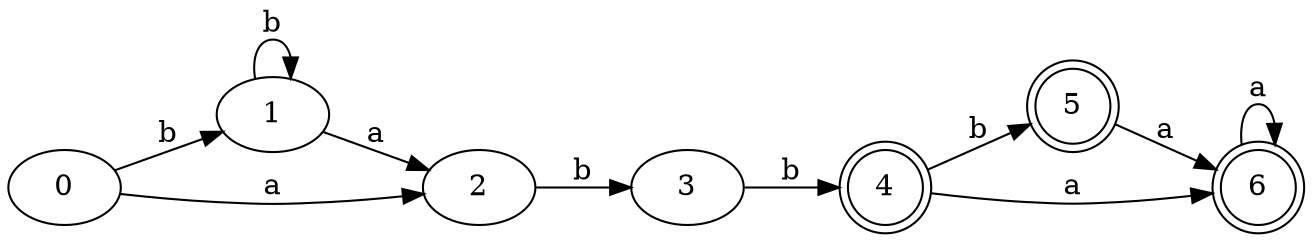 digraph Automata {
	rankdir=LR
	0 [label=0]
	0 -> 1 [label=b]
	0 -> 2 [label=a]
	1 [label=1]
	1 -> 1 [label=b]
	1 -> 2 [label=a]
	2 [label=2]
	2 -> 3 [label=b]
	3 [label=3]
	3 -> 4 [label=b]
	4 [label=4 shape=doublecircle]
	4 -> 5 [label=b]
	4 -> 6 [label=a]
	5 [label=5 shape=doublecircle]
	5 -> 6 [label=a]
	6 [label=6 shape=doublecircle]
	6 -> 6 [label=a]
}
